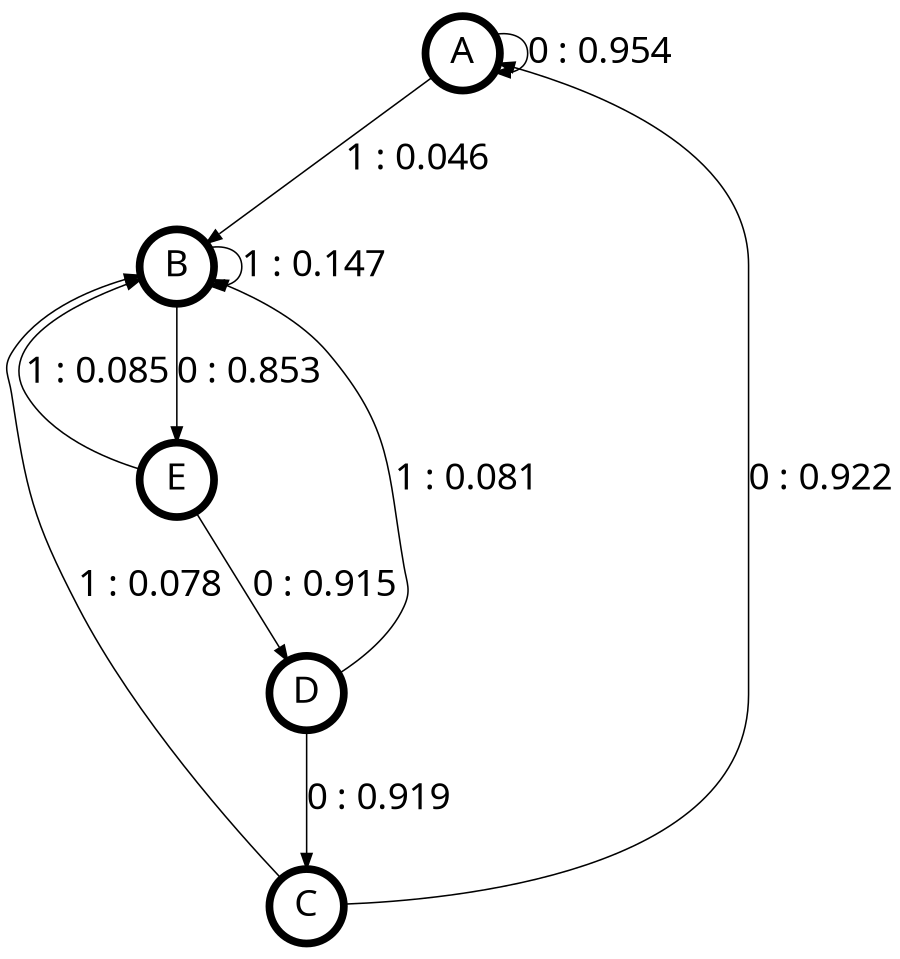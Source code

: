 digraph  {
size = "6,8.5";
ratio = "fill";
node
[shape = circle];
node [fontsize = 24];
node [penwidth = 5];
edge [fontsize = 24];
node [fontname = "CMU Serif Roman"];
graph [fontname = "CMU Serif Roman"];
edge [fontname = "CMU Serif Roman"];
A -> A [label = "0 : 0.954\l"];
A -> B [label = "1 : 0.046\l"];
B -> B [label = "1 : 0.147\l"];
B -> E [label = "0 : 0.853\l"];
C -> A [label = "0 : 0.922\l"];
C -> B [label = "1 : 0.078\l"];
D -> B [label = "1 : 0.081\l"];
D -> C [label = "0 : 0.919\l"];
E -> B [label = "1 : 0.085\l"];
E -> D [label = "0 : 0.915\l"];
}